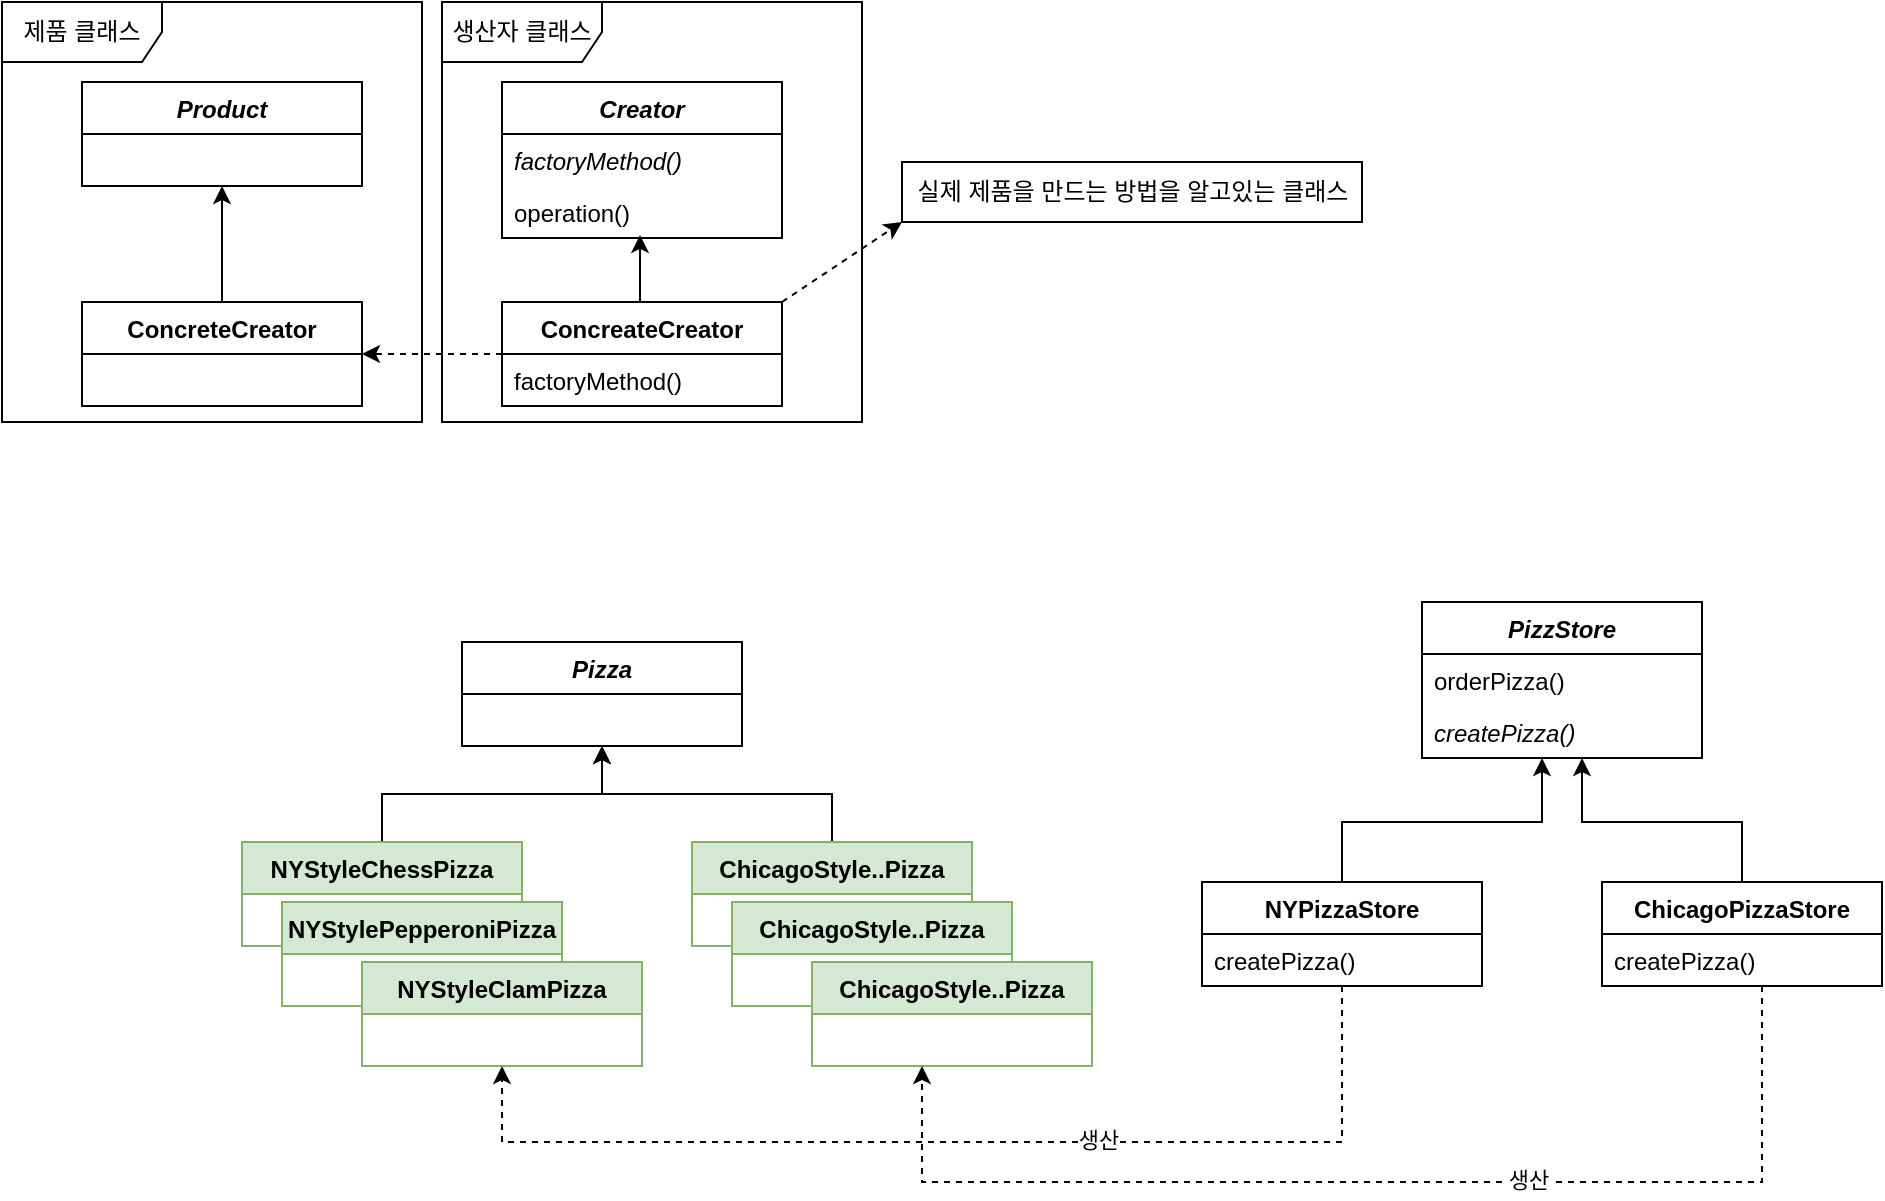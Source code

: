 <mxfile version="20.3.2" type="device"><diagram id="0AsdHPdiPiHuta_HPDfw" name="페이지-1"><mxGraphModel dx="1234" dy="717" grid="1" gridSize="10" guides="1" tooltips="1" connect="1" arrows="1" fold="1" page="1" pageScale="1" pageWidth="1169" pageHeight="827" math="0" shadow="0"><root><mxCell id="0"/><mxCell id="1" parent="0"/><mxCell id="H1safvBqnHZG8_0ByCWq-2" value="Product" style="swimlane;fontStyle=3;childLayout=stackLayout;horizontal=1;startSize=26;fillColor=none;horizontalStack=0;resizeParent=1;resizeParentMax=0;resizeLast=0;collapsible=1;marginBottom=0;" vertex="1" parent="1"><mxGeometry x="80" y="70" width="140" height="52" as="geometry"/></mxCell><mxCell id="H1safvBqnHZG8_0ByCWq-11" style="edgeStyle=orthogonalEdgeStyle;rounded=0;orthogonalLoop=1;jettySize=auto;html=1;exitX=0.5;exitY=0;exitDx=0;exitDy=0;entryX=0.5;entryY=1;entryDx=0;entryDy=0;" edge="1" parent="1" source="H1safvBqnHZG8_0ByCWq-7" target="H1safvBqnHZG8_0ByCWq-2"><mxGeometry relative="1" as="geometry"/></mxCell><mxCell id="H1safvBqnHZG8_0ByCWq-7" value="ConcreteCreator" style="swimlane;fontStyle=1;childLayout=stackLayout;horizontal=1;startSize=26;fillColor=none;horizontalStack=0;resizeParent=1;resizeParentMax=0;resizeLast=0;collapsible=1;marginBottom=0;" vertex="1" parent="1"><mxGeometry x="80" y="180" width="140" height="52" as="geometry"/></mxCell><mxCell id="H1safvBqnHZG8_0ByCWq-12" value="Creator" style="swimlane;fontStyle=3;childLayout=stackLayout;horizontal=1;startSize=26;fillColor=none;horizontalStack=0;resizeParent=1;resizeParentMax=0;resizeLast=0;collapsible=1;marginBottom=0;" vertex="1" parent="1"><mxGeometry x="290" y="70" width="140" height="78" as="geometry"/></mxCell><mxCell id="H1safvBqnHZG8_0ByCWq-13" value="factoryMethod()" style="text;strokeColor=none;fillColor=none;align=left;verticalAlign=top;spacingLeft=4;spacingRight=4;overflow=hidden;rotatable=0;points=[[0,0.5],[1,0.5]];portConstraint=eastwest;fontStyle=2" vertex="1" parent="H1safvBqnHZG8_0ByCWq-12"><mxGeometry y="26" width="140" height="26" as="geometry"/></mxCell><mxCell id="H1safvBqnHZG8_0ByCWq-14" value="operation()" style="text;strokeColor=none;fillColor=none;align=left;verticalAlign=top;spacingLeft=4;spacingRight=4;overflow=hidden;rotatable=0;points=[[0,0.5],[1,0.5]];portConstraint=eastwest;" vertex="1" parent="H1safvBqnHZG8_0ByCWq-12"><mxGeometry y="52" width="140" height="26" as="geometry"/></mxCell><mxCell id="H1safvBqnHZG8_0ByCWq-20" style="edgeStyle=orthogonalEdgeStyle;rounded=0;orthogonalLoop=1;jettySize=auto;html=1;exitX=0.5;exitY=0;exitDx=0;exitDy=0;entryX=0.493;entryY=0.942;entryDx=0;entryDy=0;entryPerimeter=0;" edge="1" parent="1" source="H1safvBqnHZG8_0ByCWq-16" target="H1safvBqnHZG8_0ByCWq-14"><mxGeometry relative="1" as="geometry"/></mxCell><mxCell id="H1safvBqnHZG8_0ByCWq-21" style="edgeStyle=orthogonalEdgeStyle;rounded=0;orthogonalLoop=1;jettySize=auto;html=1;exitX=0;exitY=0.5;exitDx=0;exitDy=0;entryX=1;entryY=0.5;entryDx=0;entryDy=0;dashed=1;" edge="1" parent="1" source="H1safvBqnHZG8_0ByCWq-16" target="H1safvBqnHZG8_0ByCWq-7"><mxGeometry relative="1" as="geometry"/></mxCell><mxCell id="H1safvBqnHZG8_0ByCWq-16" value="ConcreateCreator" style="swimlane;fontStyle=1;childLayout=stackLayout;horizontal=1;startSize=26;fillColor=none;horizontalStack=0;resizeParent=1;resizeParentMax=0;resizeLast=0;collapsible=1;marginBottom=0;" vertex="1" parent="1"><mxGeometry x="290" y="180" width="140" height="52" as="geometry"/></mxCell><mxCell id="H1safvBqnHZG8_0ByCWq-17" value="factoryMethod()" style="text;strokeColor=none;fillColor=none;align=left;verticalAlign=top;spacingLeft=4;spacingRight=4;overflow=hidden;rotatable=0;points=[[0,0.5],[1,0.5]];portConstraint=eastwest;" vertex="1" parent="H1safvBqnHZG8_0ByCWq-16"><mxGeometry y="26" width="140" height="26" as="geometry"/></mxCell><mxCell id="H1safvBqnHZG8_0ByCWq-24" value="" style="endArrow=classic;html=1;rounded=0;dashed=1;" edge="1" parent="1"><mxGeometry width="50" height="50" relative="1" as="geometry"><mxPoint x="430" y="180" as="sourcePoint"/><mxPoint x="490" y="140" as="targetPoint"/></mxGeometry></mxCell><mxCell id="H1safvBqnHZG8_0ByCWq-25" value="실제 제품을 만드는 방법을 알고있는 클래스" style="text;html=1;align=center;verticalAlign=middle;resizable=0;points=[];autosize=1;strokeColor=default;fillColor=none;" vertex="1" parent="1"><mxGeometry x="490" y="110" width="230" height="30" as="geometry"/></mxCell><mxCell id="H1safvBqnHZG8_0ByCWq-26" value="제품 클래스" style="shape=umlFrame;whiteSpace=wrap;html=1;strokeColor=default;fillColor=none;width=80;height=30;" vertex="1" parent="1"><mxGeometry x="40" y="30" width="210" height="210" as="geometry"/></mxCell><mxCell id="H1safvBqnHZG8_0ByCWq-27" value="생산자 클래스" style="shape=umlFrame;whiteSpace=wrap;html=1;strokeColor=default;fillColor=none;width=80;height=30;" vertex="1" parent="1"><mxGeometry x="260" y="30" width="210" height="210" as="geometry"/></mxCell><mxCell id="H1safvBqnHZG8_0ByCWq-28" value="Pizza" style="swimlane;fontStyle=3;childLayout=stackLayout;horizontal=1;startSize=26;fillColor=none;horizontalStack=0;resizeParent=1;resizeParentMax=0;resizeLast=0;collapsible=1;marginBottom=0;strokeColor=default;" vertex="1" parent="1"><mxGeometry x="270" y="350" width="140" height="52" as="geometry"/></mxCell><mxCell id="H1safvBqnHZG8_0ByCWq-38" style="edgeStyle=orthogonalEdgeStyle;rounded=0;orthogonalLoop=1;jettySize=auto;html=1;exitX=0.5;exitY=0;exitDx=0;exitDy=0;entryX=0.5;entryY=1;entryDx=0;entryDy=0;" edge="1" parent="1" source="H1safvBqnHZG8_0ByCWq-32" target="H1safvBqnHZG8_0ByCWq-28"><mxGeometry relative="1" as="geometry"/></mxCell><mxCell id="H1safvBqnHZG8_0ByCWq-32" value="NYStyleChessPizza" style="swimlane;fontStyle=1;childLayout=stackLayout;horizontal=1;startSize=26;horizontalStack=0;resizeParent=1;resizeParentMax=0;resizeLast=0;collapsible=1;marginBottom=0;fillColor=#d5e8d4;strokeColor=#82b366;" vertex="1" parent="1"><mxGeometry x="160" y="450" width="140" height="52" as="geometry"/></mxCell><mxCell id="H1safvBqnHZG8_0ByCWq-33" value="NYStylePepperoniPizza" style="swimlane;fontStyle=1;childLayout=stackLayout;horizontal=1;startSize=26;fillColor=#d5e8d4;horizontalStack=0;resizeParent=1;resizeParentMax=0;resizeLast=0;collapsible=1;marginBottom=0;strokeColor=#82b366;" vertex="1" parent="1"><mxGeometry x="180" y="480" width="140" height="52" as="geometry"/></mxCell><mxCell id="H1safvBqnHZG8_0ByCWq-34" value="NYStyleClamPizza" style="swimlane;fontStyle=1;childLayout=stackLayout;horizontal=1;startSize=26;fillColor=#d5e8d4;horizontalStack=0;resizeParent=1;resizeParentMax=0;resizeLast=0;collapsible=1;marginBottom=0;strokeColor=#82b366;" vertex="1" parent="1"><mxGeometry x="220" y="510" width="140" height="52" as="geometry"/></mxCell><mxCell id="H1safvBqnHZG8_0ByCWq-39" style="edgeStyle=orthogonalEdgeStyle;rounded=0;orthogonalLoop=1;jettySize=auto;html=1;exitX=0.5;exitY=0;exitDx=0;exitDy=0;entryX=0.5;entryY=1;entryDx=0;entryDy=0;" edge="1" parent="1" source="H1safvBqnHZG8_0ByCWq-35" target="H1safvBqnHZG8_0ByCWq-28"><mxGeometry relative="1" as="geometry"/></mxCell><mxCell id="H1safvBqnHZG8_0ByCWq-35" value="ChicagoStyle..Pizza" style="swimlane;fontStyle=1;childLayout=stackLayout;horizontal=1;startSize=26;horizontalStack=0;resizeParent=1;resizeParentMax=0;resizeLast=0;collapsible=1;marginBottom=0;fillColor=#d5e8d4;strokeColor=#82b366;" vertex="1" parent="1"><mxGeometry x="385" y="450" width="140" height="52" as="geometry"/></mxCell><mxCell id="H1safvBqnHZG8_0ByCWq-36" value="ChicagoStyle..Pizza" style="swimlane;fontStyle=1;childLayout=stackLayout;horizontal=1;startSize=26;fillColor=#d5e8d4;horizontalStack=0;resizeParent=1;resizeParentMax=0;resizeLast=0;collapsible=1;marginBottom=0;strokeColor=#82b366;" vertex="1" parent="1"><mxGeometry x="405" y="480" width="140" height="52" as="geometry"/></mxCell><mxCell id="H1safvBqnHZG8_0ByCWq-37" value="ChicagoStyle..Pizza" style="swimlane;fontStyle=1;childLayout=stackLayout;horizontal=1;startSize=26;fillColor=#d5e8d4;horizontalStack=0;resizeParent=1;resizeParentMax=0;resizeLast=0;collapsible=1;marginBottom=0;strokeColor=#82b366;" vertex="1" parent="1"><mxGeometry x="445" y="510" width="140" height="52" as="geometry"/></mxCell><mxCell id="H1safvBqnHZG8_0ByCWq-40" value="PizzStore" style="swimlane;fontStyle=3;childLayout=stackLayout;horizontal=1;startSize=26;fillColor=none;horizontalStack=0;resizeParent=1;resizeParentMax=0;resizeLast=0;collapsible=1;marginBottom=0;strokeColor=default;" vertex="1" parent="1"><mxGeometry x="750" y="330" width="140" height="78" as="geometry"/></mxCell><mxCell id="H1safvBqnHZG8_0ByCWq-42" value="orderPizza()" style="text;strokeColor=none;fillColor=none;align=left;verticalAlign=top;spacingLeft=4;spacingRight=4;overflow=hidden;rotatable=0;points=[[0,0.5],[1,0.5]];portConstraint=eastwest;" vertex="1" parent="H1safvBqnHZG8_0ByCWq-40"><mxGeometry y="26" width="140" height="26" as="geometry"/></mxCell><mxCell id="H1safvBqnHZG8_0ByCWq-41" value="createPizza()" style="text;strokeColor=none;fillColor=none;align=left;verticalAlign=top;spacingLeft=4;spacingRight=4;overflow=hidden;rotatable=0;points=[[0,0.5],[1,0.5]];portConstraint=eastwest;fontStyle=2" vertex="1" parent="H1safvBqnHZG8_0ByCWq-40"><mxGeometry y="52" width="140" height="26" as="geometry"/></mxCell><mxCell id="H1safvBqnHZG8_0ByCWq-47" style="edgeStyle=orthogonalEdgeStyle;rounded=0;orthogonalLoop=1;jettySize=auto;html=1;exitX=0.5;exitY=0;exitDx=0;exitDy=0;" edge="1" parent="1" source="H1safvBqnHZG8_0ByCWq-44" target="H1safvBqnHZG8_0ByCWq-41"><mxGeometry relative="1" as="geometry"><Array as="points"><mxPoint x="710" y="440"/><mxPoint x="810" y="440"/></Array></mxGeometry></mxCell><mxCell id="H1safvBqnHZG8_0ByCWq-44" value="NYPizzaStore" style="swimlane;fontStyle=1;childLayout=stackLayout;horizontal=1;startSize=26;fillColor=none;horizontalStack=0;resizeParent=1;resizeParentMax=0;resizeLast=0;collapsible=1;marginBottom=0;strokeColor=default;" vertex="1" parent="1"><mxGeometry x="640" y="470" width="140" height="52" as="geometry"/></mxCell><mxCell id="H1safvBqnHZG8_0ByCWq-46" value="createPizza()" style="text;strokeColor=none;fillColor=none;align=left;verticalAlign=top;spacingLeft=4;spacingRight=4;overflow=hidden;rotatable=0;points=[[0,0.5],[1,0.5]];portConstraint=eastwest;fontStyle=0" vertex="1" parent="H1safvBqnHZG8_0ByCWq-44"><mxGeometry y="26" width="140" height="26" as="geometry"/></mxCell><mxCell id="H1safvBqnHZG8_0ByCWq-50" style="edgeStyle=orthogonalEdgeStyle;rounded=0;orthogonalLoop=1;jettySize=auto;html=1;exitX=0.5;exitY=0;exitDx=0;exitDy=0;" edge="1" parent="1" source="H1safvBqnHZG8_0ByCWq-48" target="H1safvBqnHZG8_0ByCWq-41"><mxGeometry relative="1" as="geometry"><Array as="points"><mxPoint x="910" y="440"/><mxPoint x="830" y="440"/></Array></mxGeometry></mxCell><mxCell id="H1safvBqnHZG8_0ByCWq-48" value="ChicagoPizzaStore" style="swimlane;fontStyle=1;childLayout=stackLayout;horizontal=1;startSize=26;fillColor=none;horizontalStack=0;resizeParent=1;resizeParentMax=0;resizeLast=0;collapsible=1;marginBottom=0;strokeColor=default;" vertex="1" parent="1"><mxGeometry x="840" y="470" width="140" height="52" as="geometry"/></mxCell><mxCell id="H1safvBqnHZG8_0ByCWq-49" value="createPizza()" style="text;strokeColor=none;fillColor=none;align=left;verticalAlign=top;spacingLeft=4;spacingRight=4;overflow=hidden;rotatable=0;points=[[0,0.5],[1,0.5]];portConstraint=eastwest;fontStyle=0" vertex="1" parent="H1safvBqnHZG8_0ByCWq-48"><mxGeometry y="26" width="140" height="26" as="geometry"/></mxCell><mxCell id="H1safvBqnHZG8_0ByCWq-54" value="" style="endArrow=classic;html=1;rounded=0;entryX=0.5;entryY=1;entryDx=0;entryDy=0;dashed=1;" edge="1" parent="1" source="H1safvBqnHZG8_0ByCWq-46" target="H1safvBqnHZG8_0ByCWq-34"><mxGeometry width="50" height="50" relative="1" as="geometry"><mxPoint x="710" y="520" as="sourcePoint"/><mxPoint x="600" y="370" as="targetPoint"/><Array as="points"><mxPoint x="710" y="600"/><mxPoint x="290" y="600"/></Array></mxGeometry></mxCell><mxCell id="H1safvBqnHZG8_0ByCWq-58" value="생산" style="edgeLabel;html=1;align=center;verticalAlign=middle;resizable=0;points=[];" vertex="1" connectable="0" parent="H1safvBqnHZG8_0ByCWq-54"><mxGeometry x="-0.254" y="-1" relative="1" as="geometry"><mxPoint as="offset"/></mxGeometry></mxCell><mxCell id="H1safvBqnHZG8_0ByCWq-59" value="" style="endArrow=classic;html=1;rounded=0;entryX=0.5;entryY=1;entryDx=0;entryDy=0;dashed=1;" edge="1" parent="1"><mxGeometry width="50" height="50" relative="1" as="geometry"><mxPoint x="920" y="522" as="sourcePoint"/><mxPoint x="500" y="562" as="targetPoint"/><Array as="points"><mxPoint x="920" y="600"/><mxPoint x="920" y="620"/><mxPoint x="830" y="620"/><mxPoint x="720" y="620"/><mxPoint x="500" y="620"/></Array></mxGeometry></mxCell><mxCell id="H1safvBqnHZG8_0ByCWq-60" value="생산" style="edgeLabel;html=1;align=center;verticalAlign=middle;resizable=0;points=[];" vertex="1" connectable="0" parent="H1safvBqnHZG8_0ByCWq-59"><mxGeometry x="-0.254" y="-1" relative="1" as="geometry"><mxPoint as="offset"/></mxGeometry></mxCell></root></mxGraphModel></diagram></mxfile>